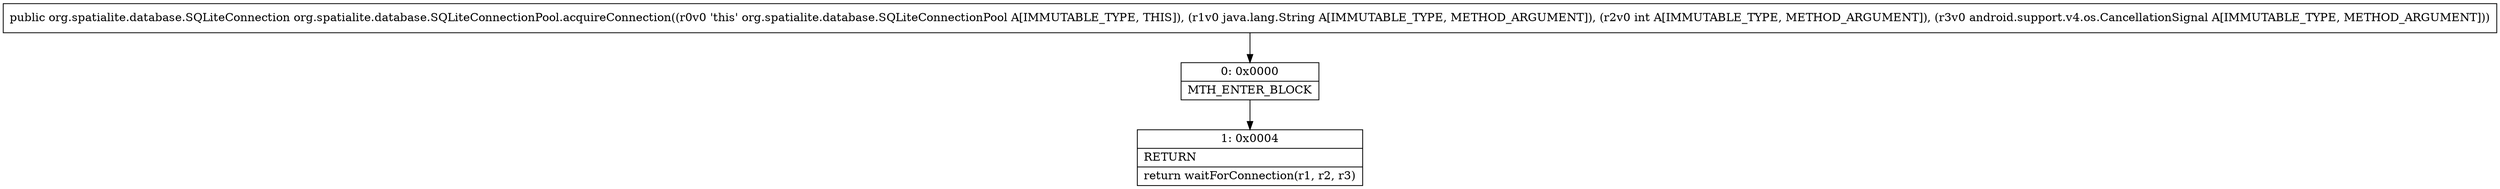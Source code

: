 digraph "CFG fororg.spatialite.database.SQLiteConnectionPool.acquireConnection(Ljava\/lang\/String;ILandroid\/support\/v4\/os\/CancellationSignal;)Lorg\/spatialite\/database\/SQLiteConnection;" {
Node_0 [shape=record,label="{0\:\ 0x0000|MTH_ENTER_BLOCK\l}"];
Node_1 [shape=record,label="{1\:\ 0x0004|RETURN\l|return waitForConnection(r1, r2, r3)\l}"];
MethodNode[shape=record,label="{public org.spatialite.database.SQLiteConnection org.spatialite.database.SQLiteConnectionPool.acquireConnection((r0v0 'this' org.spatialite.database.SQLiteConnectionPool A[IMMUTABLE_TYPE, THIS]), (r1v0 java.lang.String A[IMMUTABLE_TYPE, METHOD_ARGUMENT]), (r2v0 int A[IMMUTABLE_TYPE, METHOD_ARGUMENT]), (r3v0 android.support.v4.os.CancellationSignal A[IMMUTABLE_TYPE, METHOD_ARGUMENT])) }"];
MethodNode -> Node_0;
Node_0 -> Node_1;
}

